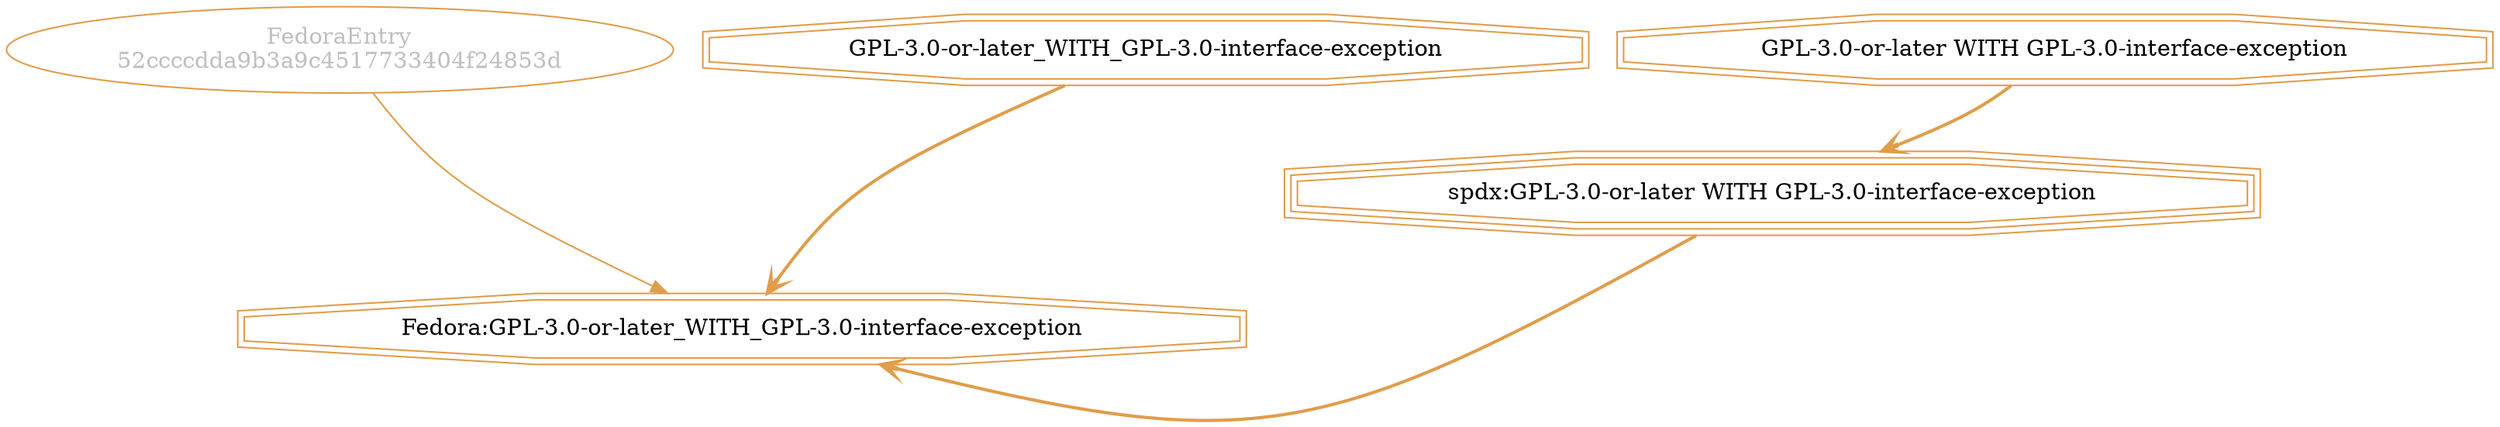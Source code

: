 strict digraph {
    node [shape=box];
    graph [splines=curved];
    6714 [label="FedoraEntry\n52ccccdda9b3a9c4517733404f24853d"
         ,fontcolor=gray
         ,color="#e09d4b"
         ,fillcolor="beige;1"
         ,shape=ellipse];
    6715 [label="Fedora:GPL-3.0-or-later_WITH_GPL-3.0-interface-exception"
         ,color="#e09d4b"
         ,shape=doubleoctagon];
    6716 [label="GPL-3.0-or-later_WITH_GPL-3.0-interface-exception"
         ,color="#e09d4b"
         ,shape=doubleoctagon];
    6717 [label="spdx:GPL-3.0-or-later WITH GPL-3.0-interface-exception"
         ,color="#e09d4b"
         ,shape=tripleoctagon];
    6718 [label="GPL-3.0-or-later WITH GPL-3.0-interface-exception"
         ,color="#e09d4b"
         ,shape=doubleoctagon];
    6714 -> 6715 [weight=0.5
                 ,color="#e09d4b"];
    6716 -> 6715 [style=bold
                 ,arrowhead=vee
                 ,weight=0.7
                 ,color="#e09d4b"];
    6717 -> 6715 [style=bold
                 ,arrowhead=vee
                 ,weight=0.7
                 ,color="#e09d4b"];
    6718 -> 6717 [style=bold
                 ,arrowhead=vee
                 ,weight=0.7
                 ,color="#e09d4b"];
}
